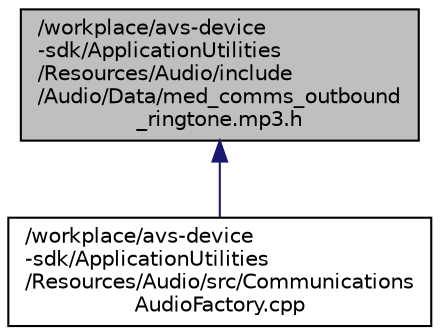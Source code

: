 digraph "/workplace/avs-device-sdk/ApplicationUtilities/Resources/Audio/include/Audio/Data/med_comms_outbound_ringtone.mp3.h"
{
  edge [fontname="Helvetica",fontsize="10",labelfontname="Helvetica",labelfontsize="10"];
  node [fontname="Helvetica",fontsize="10",shape=record];
  Node1 [label="/workplace/avs-device\l-sdk/ApplicationUtilities\l/Resources/Audio/include\l/Audio/Data/med_comms_outbound\l_ringtone.mp3.h",height=0.2,width=0.4,color="black", fillcolor="grey75", style="filled", fontcolor="black"];
  Node1 -> Node2 [dir="back",color="midnightblue",fontsize="10",style="solid",fontname="Helvetica"];
  Node2 [label="/workplace/avs-device\l-sdk/ApplicationUtilities\l/Resources/Audio/src/Communications\lAudioFactory.cpp",height=0.2,width=0.4,color="black", fillcolor="white", style="filled",URL="$_communications_audio_factory_8cpp.html"];
}
